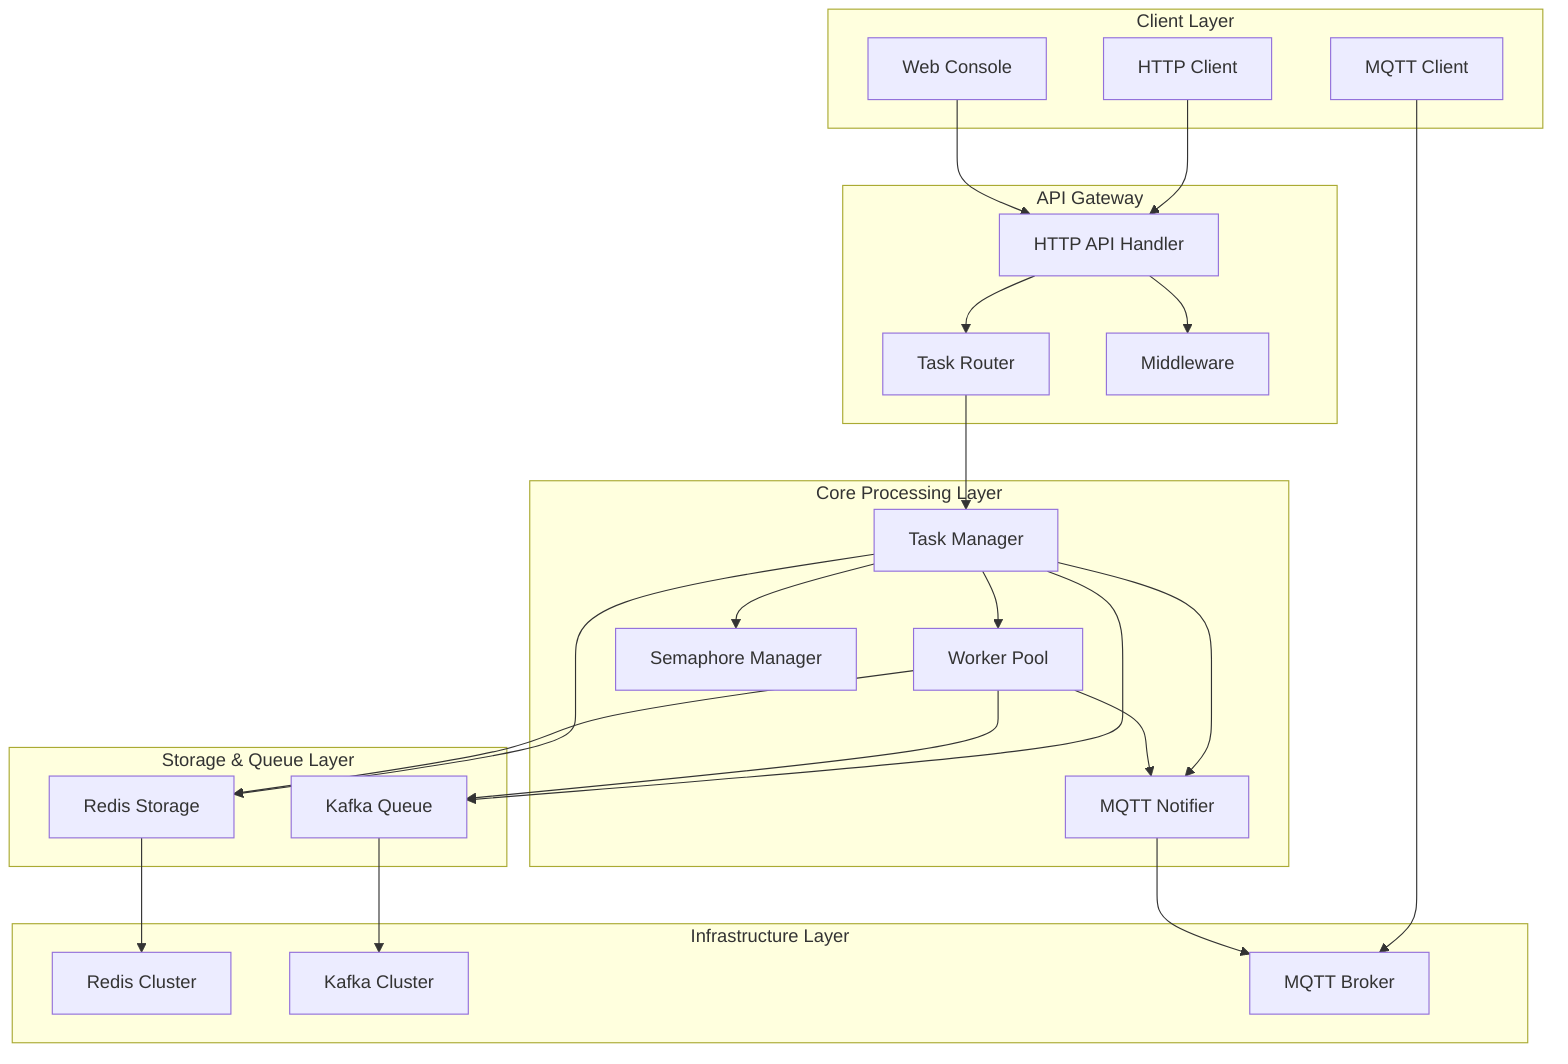 graph TB
    subgraph "Client Layer"
        A1[HTTP Client]
        A2[MQTT Client] 
        A3[Web Console]
    end
    
    subgraph "API Gateway"
        B1[HTTP API Handler]
        B2[Task Router]
        B3[Middleware]
    end
    
    subgraph "Core Processing Layer"
        C1[Task Manager]
        C2[Worker Pool]
        C3[Semaphore Manager]
        C4[MQTT Notifier]
    end
    
    subgraph "Storage & Queue Layer"
        D1[Redis Storage]
        D2[Kafka Queue]
    end
    
    subgraph "Infrastructure Layer"
        E1[Redis Cluster]
        E2[Kafka Cluster]
        E3[MQTT Broker]
    end
    
    A1 --> B1
    A2 --> E3
    A3 --> B1
    
    B1 --> B2
    B1 --> B3
    B2 --> C1
    
    C1 --> C2
    C1 --> C3
    C1 --> C4
    C1 --> D1
    C1 --> D2
    
    C4 --> E3
    D1 --> E1
    D2 --> E2
    
    C2 --> D1
    C2 --> D2
    C2 --> C4